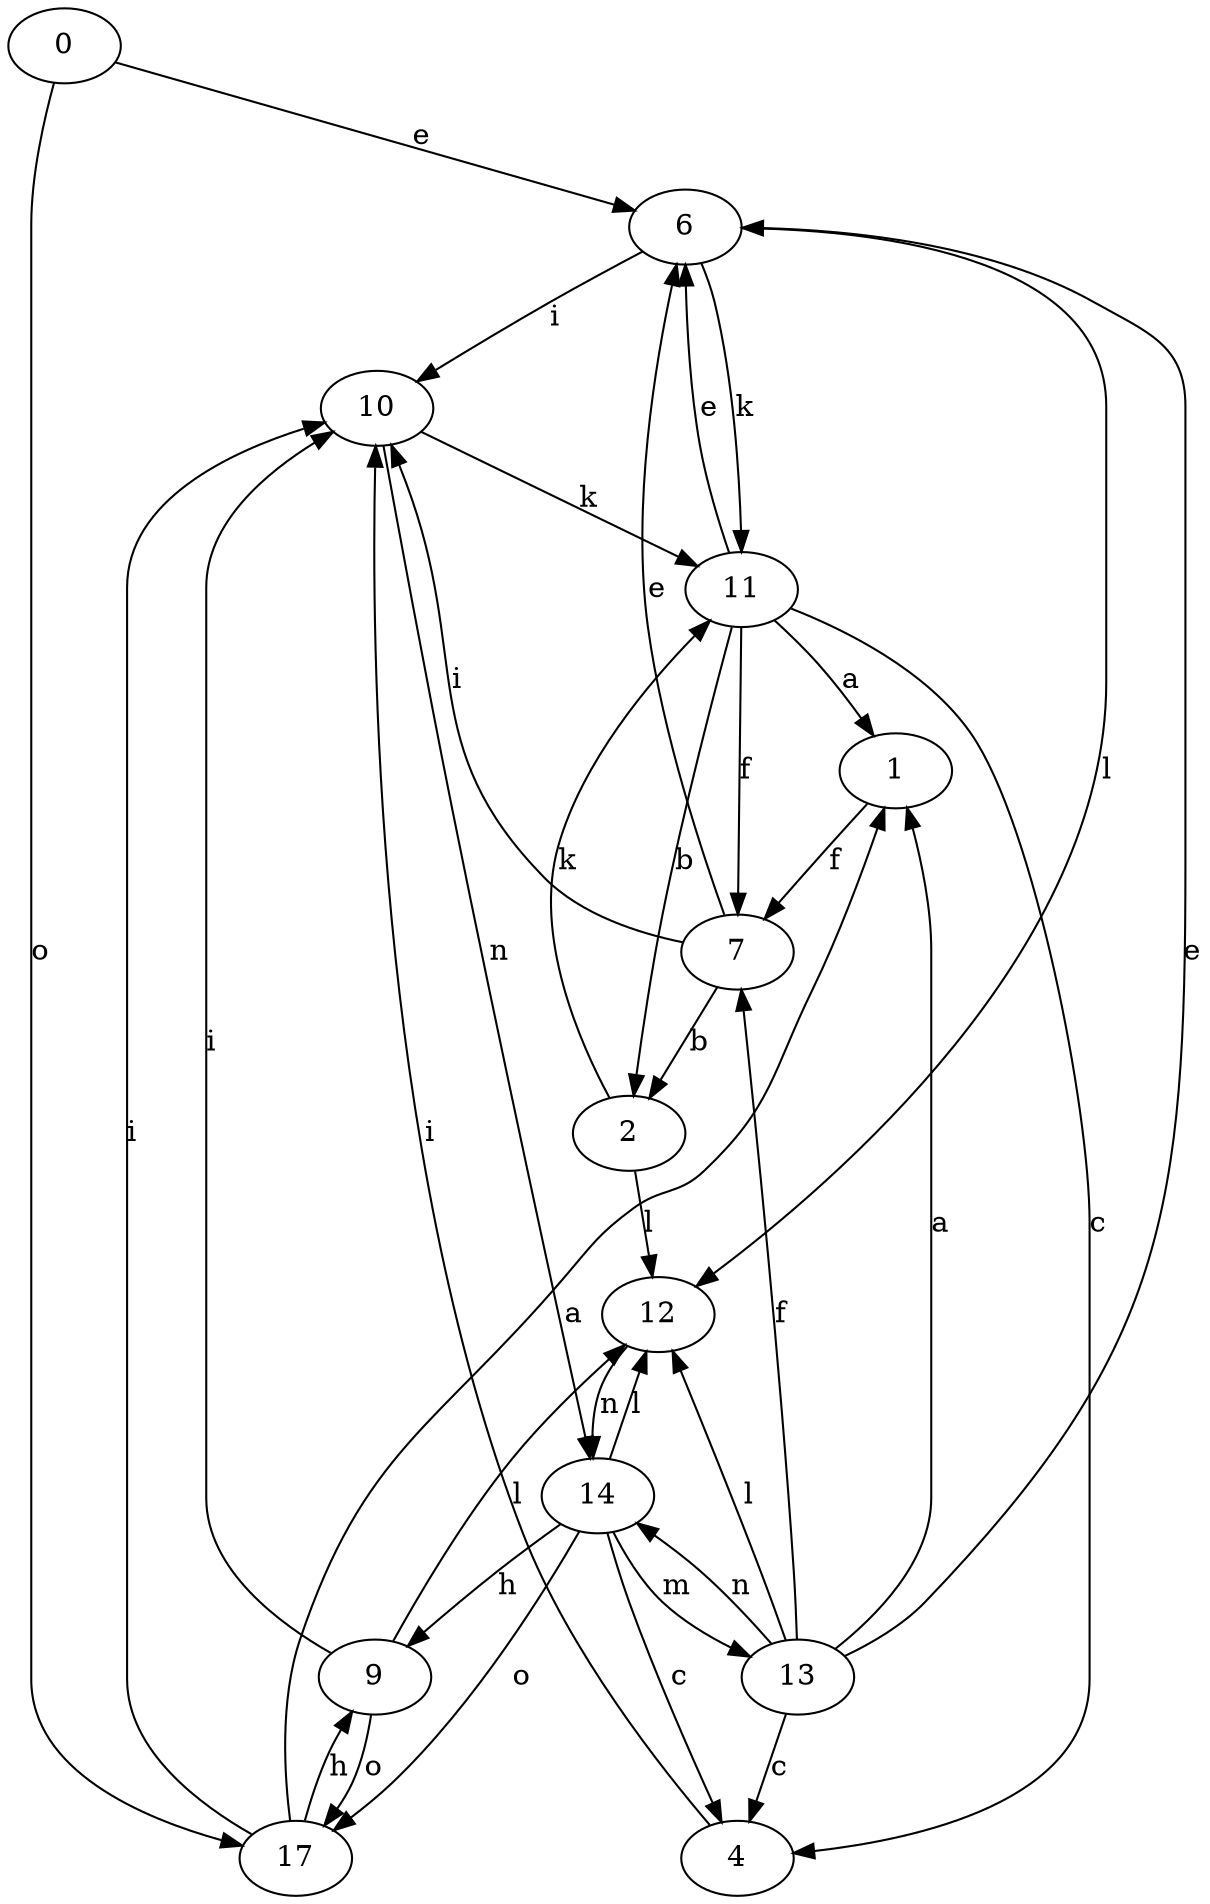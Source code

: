 strict digraph  {
0;
1;
2;
4;
6;
7;
9;
10;
11;
12;
13;
14;
17;
0 -> 6  [label=e];
0 -> 17  [label=o];
1 -> 7  [label=f];
2 -> 11  [label=k];
2 -> 12  [label=l];
4 -> 10  [label=i];
6 -> 10  [label=i];
6 -> 11  [label=k];
6 -> 12  [label=l];
7 -> 2  [label=b];
7 -> 6  [label=e];
7 -> 10  [label=i];
9 -> 10  [label=i];
9 -> 12  [label=l];
9 -> 17  [label=o];
10 -> 11  [label=k];
10 -> 14  [label=n];
11 -> 1  [label=a];
11 -> 2  [label=b];
11 -> 4  [label=c];
11 -> 6  [label=e];
11 -> 7  [label=f];
12 -> 14  [label=n];
13 -> 1  [label=a];
13 -> 4  [label=c];
13 -> 6  [label=e];
13 -> 7  [label=f];
13 -> 12  [label=l];
13 -> 14  [label=n];
14 -> 4  [label=c];
14 -> 9  [label=h];
14 -> 12  [label=l];
14 -> 13  [label=m];
14 -> 17  [label=o];
17 -> 1  [label=a];
17 -> 9  [label=h];
17 -> 10  [label=i];
}

